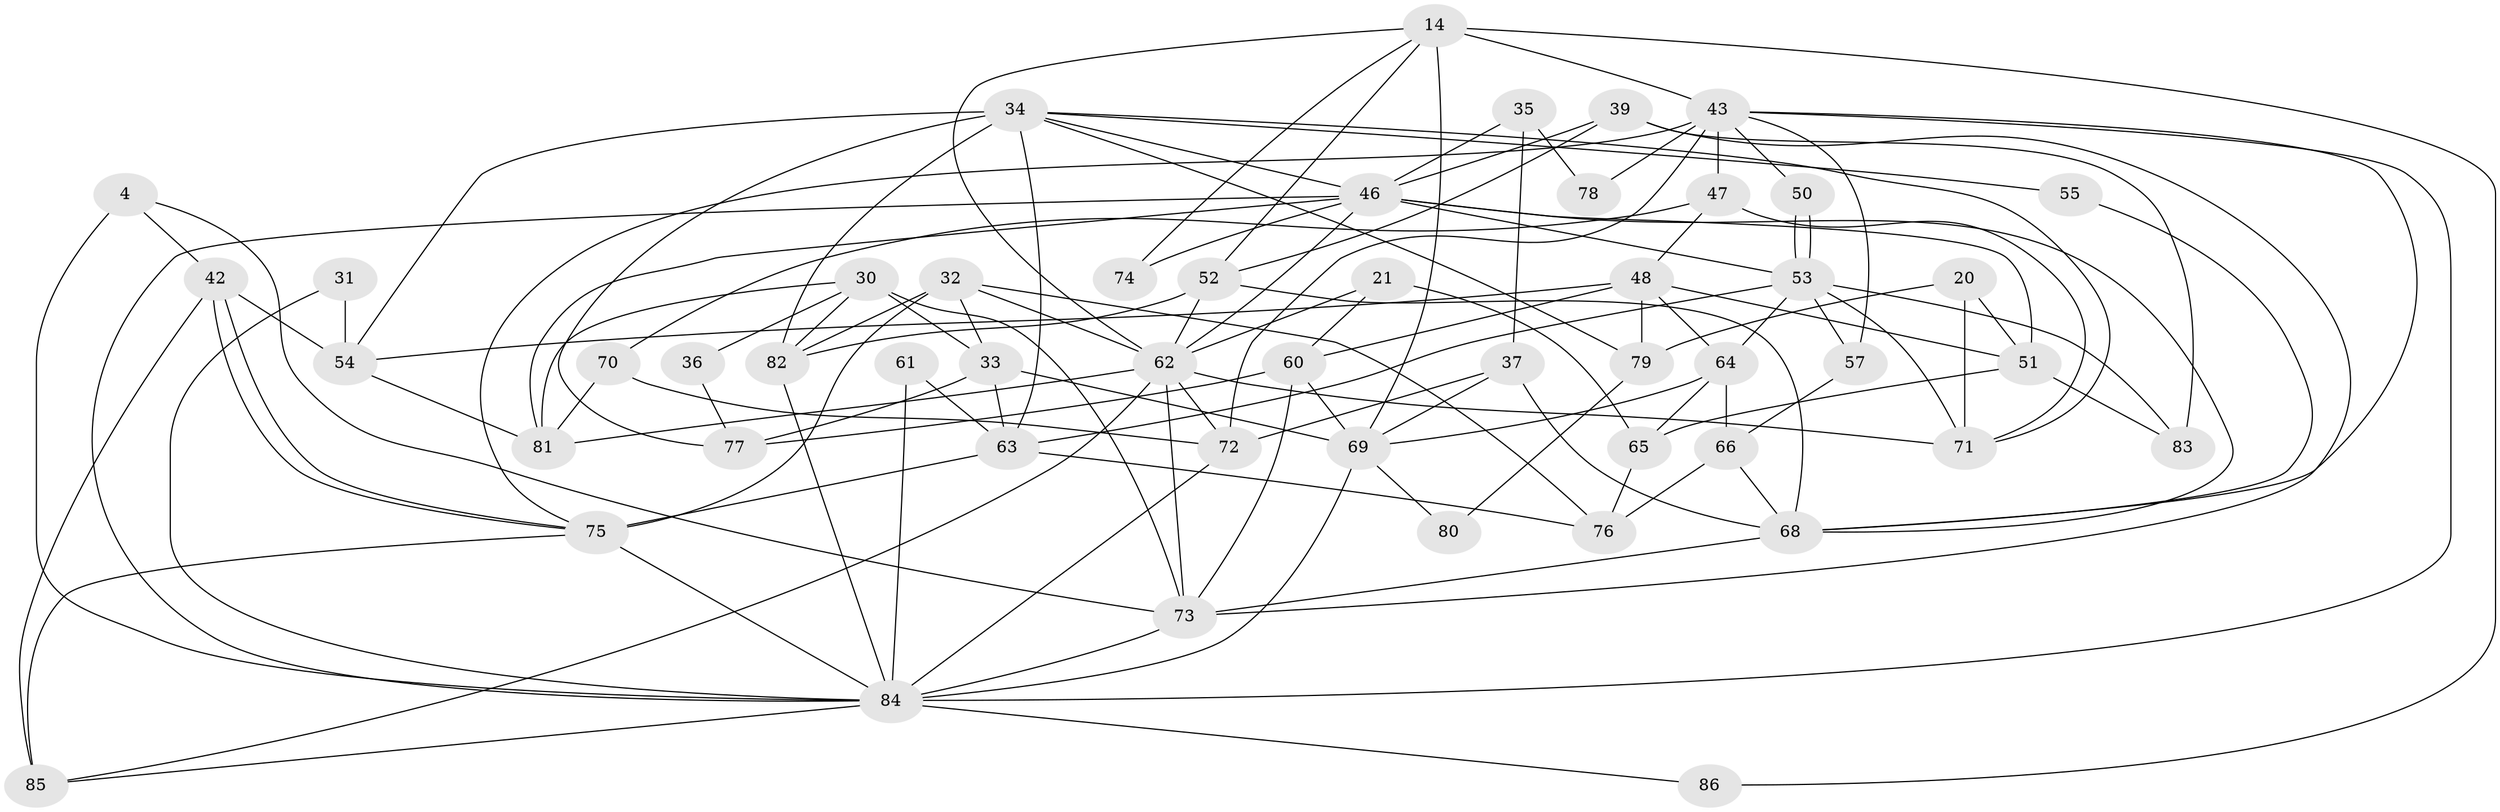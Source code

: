 // original degree distribution, {3: 0.23255813953488372, 2: 0.16279069767441862, 8: 0.011627906976744186, 4: 0.2558139534883721, 5: 0.19767441860465115, 6: 0.10465116279069768, 7: 0.03488372093023256}
// Generated by graph-tools (version 1.1) at 2025/54/03/04/25 21:54:38]
// undirected, 51 vertices, 122 edges
graph export_dot {
graph [start="1"]
  node [color=gray90,style=filled];
  4 [super="+2"];
  14 [super="+8+10"];
  20;
  21;
  30 [super="+29"];
  31;
  32;
  33 [super="+24"];
  34 [super="+15"];
  35;
  36;
  37;
  39;
  42;
  43 [super="+38+13"];
  46 [super="+45+16+25"];
  47;
  48;
  50;
  51;
  52;
  53 [super="+11"];
  54 [super="+1"];
  55;
  57;
  60;
  61;
  62 [super="+18+49"];
  63 [super="+27"];
  64;
  65;
  66;
  68 [super="+26+59"];
  69 [super="+6"];
  70;
  71;
  72 [super="+7+23"];
  73 [super="+67+56"];
  74;
  75 [super="+58"];
  76;
  77;
  78;
  79 [super="+44"];
  80;
  81;
  82 [super="+41"];
  83;
  84 [super="+3+5+19+40"];
  85;
  86;
  4 -- 84 [weight=2];
  4 -- 42;
  4 -- 73;
  14 -- 43 [weight=2];
  14 -- 69 [weight=2];
  14 -- 52;
  14 -- 86;
  14 -- 74;
  14 -- 62;
  20 -- 71;
  20 -- 51;
  20 -- 79;
  21 -- 65;
  21 -- 60;
  21 -- 62 [weight=2];
  30 -- 81 [weight=2];
  30 -- 36;
  30 -- 73 [weight=2];
  30 -- 82;
  30 -- 33;
  31 -- 54;
  31 -- 84;
  32 -- 76;
  32 -- 75 [weight=2];
  32 -- 82;
  32 -- 62;
  32 -- 33;
  33 -- 69;
  33 -- 77;
  33 -- 63;
  34 -- 54;
  34 -- 71;
  34 -- 46;
  34 -- 55;
  34 -- 77;
  34 -- 79;
  34 -- 82;
  34 -- 63;
  35 -- 37;
  35 -- 78;
  35 -- 46;
  36 -- 77;
  37 -- 69;
  37 -- 72;
  37 -- 68;
  39 -- 73;
  39 -- 52;
  39 -- 83;
  39 -- 46;
  42 -- 85;
  42 -- 75;
  42 -- 75;
  42 -- 54;
  43 -- 50;
  43 -- 72;
  43 -- 68 [weight=2];
  43 -- 84;
  43 -- 78;
  43 -- 57;
  43 -- 47;
  43 -- 75;
  46 -- 51;
  46 -- 53;
  46 -- 81;
  46 -- 84;
  46 -- 62;
  46 -- 74;
  46 -- 68;
  47 -- 71;
  47 -- 48;
  47 -- 70;
  48 -- 64;
  48 -- 51;
  48 -- 54;
  48 -- 60;
  48 -- 79 [weight=2];
  50 -- 53;
  50 -- 53;
  51 -- 83;
  51 -- 65;
  52 -- 82 [weight=2];
  52 -- 62;
  52 -- 68;
  53 -- 57;
  53 -- 83;
  53 -- 64;
  53 -- 71;
  53 -- 63;
  54 -- 81;
  55 -- 68;
  57 -- 66;
  60 -- 69;
  60 -- 77;
  60 -- 73;
  61 -- 63;
  61 -- 84;
  62 -- 71;
  62 -- 85;
  62 -- 72 [weight=3];
  62 -- 73 [weight=2];
  62 -- 81;
  63 -- 76;
  63 -- 75;
  64 -- 66;
  64 -- 65;
  64 -- 69;
  65 -- 76;
  66 -- 76;
  66 -- 68;
  68 -- 73 [weight=2];
  69 -- 80;
  69 -- 84;
  70 -- 81;
  70 -- 72;
  72 -- 84 [weight=2];
  73 -- 84;
  75 -- 84;
  75 -- 85;
  79 -- 80;
  82 -- 84;
  84 -- 86;
  84 -- 85;
}
